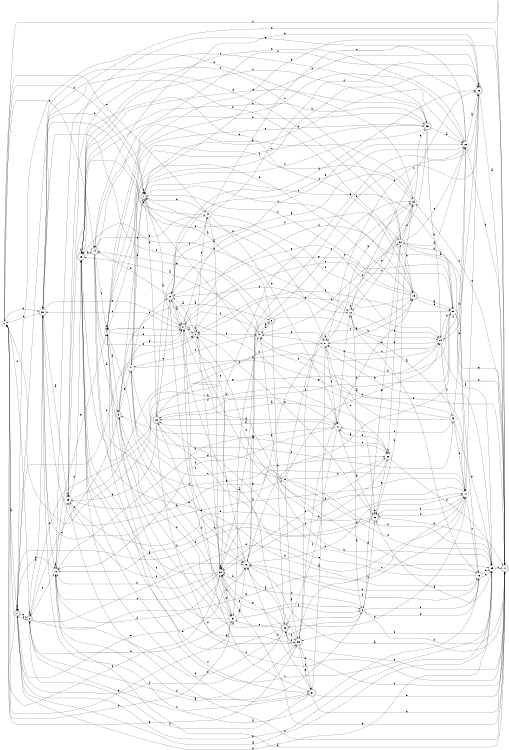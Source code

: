digraph n36_1 {
__start0 [label="" shape="none"];

rankdir=LR;
size="8,5";

s0 [style="filled", color="black", fillcolor="white" shape="circle", label="0"];
s1 [style="rounded,filled", color="black", fillcolor="white" shape="doublecircle", label="1"];
s2 [style="rounded,filled", color="black", fillcolor="white" shape="doublecircle", label="2"];
s3 [style="filled", color="black", fillcolor="white" shape="circle", label="3"];
s4 [style="filled", color="black", fillcolor="white" shape="circle", label="4"];
s5 [style="rounded,filled", color="black", fillcolor="white" shape="doublecircle", label="5"];
s6 [style="rounded,filled", color="black", fillcolor="white" shape="doublecircle", label="6"];
s7 [style="rounded,filled", color="black", fillcolor="white" shape="doublecircle", label="7"];
s8 [style="rounded,filled", color="black", fillcolor="white" shape="doublecircle", label="8"];
s9 [style="rounded,filled", color="black", fillcolor="white" shape="doublecircle", label="9"];
s10 [style="rounded,filled", color="black", fillcolor="white" shape="doublecircle", label="10"];
s11 [style="filled", color="black", fillcolor="white" shape="circle", label="11"];
s12 [style="filled", color="black", fillcolor="white" shape="circle", label="12"];
s13 [style="rounded,filled", color="black", fillcolor="white" shape="doublecircle", label="13"];
s14 [style="rounded,filled", color="black", fillcolor="white" shape="doublecircle", label="14"];
s15 [style="filled", color="black", fillcolor="white" shape="circle", label="15"];
s16 [style="rounded,filled", color="black", fillcolor="white" shape="doublecircle", label="16"];
s17 [style="rounded,filled", color="black", fillcolor="white" shape="doublecircle", label="17"];
s18 [style="filled", color="black", fillcolor="white" shape="circle", label="18"];
s19 [style="rounded,filled", color="black", fillcolor="white" shape="doublecircle", label="19"];
s20 [style="filled", color="black", fillcolor="white" shape="circle", label="20"];
s21 [style="filled", color="black", fillcolor="white" shape="circle", label="21"];
s22 [style="filled", color="black", fillcolor="white" shape="circle", label="22"];
s23 [style="rounded,filled", color="black", fillcolor="white" shape="doublecircle", label="23"];
s24 [style="filled", color="black", fillcolor="white" shape="circle", label="24"];
s25 [style="filled", color="black", fillcolor="white" shape="circle", label="25"];
s26 [style="rounded,filled", color="black", fillcolor="white" shape="doublecircle", label="26"];
s27 [style="filled", color="black", fillcolor="white" shape="circle", label="27"];
s28 [style="rounded,filled", color="black", fillcolor="white" shape="doublecircle", label="28"];
s29 [style="filled", color="black", fillcolor="white" shape="circle", label="29"];
s30 [style="filled", color="black", fillcolor="white" shape="circle", label="30"];
s31 [style="filled", color="black", fillcolor="white" shape="circle", label="31"];
s32 [style="filled", color="black", fillcolor="white" shape="circle", label="32"];
s33 [style="rounded,filled", color="black", fillcolor="white" shape="doublecircle", label="33"];
s34 [style="filled", color="black", fillcolor="white" shape="circle", label="34"];
s35 [style="rounded,filled", color="black", fillcolor="white" shape="doublecircle", label="35"];
s36 [style="rounded,filled", color="black", fillcolor="white" shape="doublecircle", label="36"];
s37 [style="rounded,filled", color="black", fillcolor="white" shape="doublecircle", label="37"];
s38 [style="rounded,filled", color="black", fillcolor="white" shape="doublecircle", label="38"];
s39 [style="filled", color="black", fillcolor="white" shape="circle", label="39"];
s40 [style="filled", color="black", fillcolor="white" shape="circle", label="40"];
s41 [style="filled", color="black", fillcolor="white" shape="circle", label="41"];
s42 [style="filled", color="black", fillcolor="white" shape="circle", label="42"];
s43 [style="filled", color="black", fillcolor="white" shape="circle", label="43"];
s44 [style="filled", color="black", fillcolor="white" shape="circle", label="44"];
s0 -> s1 [label="a"];
s0 -> s33 [label="b"];
s0 -> s14 [label="c"];
s0 -> s31 [label="d"];
s0 -> s44 [label="e"];
s0 -> s17 [label="f"];
s0 -> s36 [label="g"];
s1 -> s1 [label="a"];
s1 -> s2 [label="b"];
s1 -> s35 [label="c"];
s1 -> s9 [label="d"];
s1 -> s16 [label="e"];
s1 -> s2 [label="f"];
s1 -> s25 [label="g"];
s2 -> s3 [label="a"];
s2 -> s33 [label="b"];
s2 -> s2 [label="c"];
s2 -> s11 [label="d"];
s2 -> s18 [label="e"];
s2 -> s0 [label="f"];
s2 -> s11 [label="g"];
s3 -> s4 [label="a"];
s3 -> s26 [label="b"];
s3 -> s15 [label="c"];
s3 -> s30 [label="d"];
s3 -> s18 [label="e"];
s3 -> s17 [label="f"];
s3 -> s15 [label="g"];
s4 -> s5 [label="a"];
s4 -> s16 [label="b"];
s4 -> s22 [label="c"];
s4 -> s8 [label="d"];
s4 -> s4 [label="e"];
s4 -> s8 [label="f"];
s4 -> s23 [label="g"];
s5 -> s6 [label="a"];
s5 -> s31 [label="b"];
s5 -> s35 [label="c"];
s5 -> s2 [label="d"];
s5 -> s41 [label="e"];
s5 -> s3 [label="f"];
s5 -> s8 [label="g"];
s6 -> s7 [label="a"];
s6 -> s38 [label="b"];
s6 -> s34 [label="c"];
s6 -> s40 [label="d"];
s6 -> s30 [label="e"];
s6 -> s33 [label="f"];
s6 -> s24 [label="g"];
s7 -> s8 [label="a"];
s7 -> s23 [label="b"];
s7 -> s19 [label="c"];
s7 -> s0 [label="d"];
s7 -> s41 [label="e"];
s7 -> s7 [label="f"];
s7 -> s28 [label="g"];
s8 -> s9 [label="a"];
s8 -> s27 [label="b"];
s8 -> s33 [label="c"];
s8 -> s20 [label="d"];
s8 -> s22 [label="e"];
s8 -> s37 [label="f"];
s8 -> s20 [label="g"];
s9 -> s10 [label="a"];
s9 -> s9 [label="b"];
s9 -> s20 [label="c"];
s9 -> s30 [label="d"];
s9 -> s44 [label="e"];
s9 -> s40 [label="f"];
s9 -> s26 [label="g"];
s10 -> s8 [label="a"];
s10 -> s11 [label="b"];
s10 -> s44 [label="c"];
s10 -> s31 [label="d"];
s10 -> s14 [label="e"];
s10 -> s32 [label="f"];
s10 -> s12 [label="g"];
s11 -> s12 [label="a"];
s11 -> s26 [label="b"];
s11 -> s15 [label="c"];
s11 -> s26 [label="d"];
s11 -> s23 [label="e"];
s11 -> s8 [label="f"];
s11 -> s38 [label="g"];
s12 -> s3 [label="a"];
s12 -> s13 [label="b"];
s12 -> s23 [label="c"];
s12 -> s12 [label="d"];
s12 -> s34 [label="e"];
s12 -> s15 [label="f"];
s12 -> s24 [label="g"];
s13 -> s14 [label="a"];
s13 -> s35 [label="b"];
s13 -> s25 [label="c"];
s13 -> s37 [label="d"];
s13 -> s35 [label="e"];
s13 -> s13 [label="f"];
s13 -> s27 [label="g"];
s14 -> s5 [label="a"];
s14 -> s15 [label="b"];
s14 -> s4 [label="c"];
s14 -> s42 [label="d"];
s14 -> s44 [label="e"];
s14 -> s9 [label="f"];
s14 -> s34 [label="g"];
s15 -> s2 [label="a"];
s15 -> s16 [label="b"];
s15 -> s25 [label="c"];
s15 -> s25 [label="d"];
s15 -> s28 [label="e"];
s15 -> s16 [label="f"];
s15 -> s40 [label="g"];
s16 -> s17 [label="a"];
s16 -> s30 [label="b"];
s16 -> s34 [label="c"];
s16 -> s11 [label="d"];
s16 -> s40 [label="e"];
s16 -> s28 [label="f"];
s16 -> s9 [label="g"];
s17 -> s18 [label="a"];
s17 -> s34 [label="b"];
s17 -> s38 [label="c"];
s17 -> s39 [label="d"];
s17 -> s33 [label="e"];
s17 -> s4 [label="f"];
s17 -> s30 [label="g"];
s18 -> s18 [label="a"];
s18 -> s19 [label="b"];
s18 -> s39 [label="c"];
s18 -> s36 [label="d"];
s18 -> s1 [label="e"];
s18 -> s30 [label="f"];
s18 -> s4 [label="g"];
s19 -> s20 [label="a"];
s19 -> s39 [label="b"];
s19 -> s9 [label="c"];
s19 -> s4 [label="d"];
s19 -> s10 [label="e"];
s19 -> s7 [label="f"];
s19 -> s20 [label="g"];
s20 -> s16 [label="a"];
s20 -> s21 [label="b"];
s20 -> s7 [label="c"];
s20 -> s28 [label="d"];
s20 -> s17 [label="e"];
s20 -> s9 [label="f"];
s20 -> s17 [label="g"];
s21 -> s21 [label="a"];
s21 -> s19 [label="b"];
s21 -> s22 [label="c"];
s21 -> s7 [label="d"];
s21 -> s26 [label="e"];
s21 -> s27 [label="f"];
s21 -> s30 [label="g"];
s22 -> s23 [label="a"];
s22 -> s17 [label="b"];
s22 -> s10 [label="c"];
s22 -> s32 [label="d"];
s22 -> s13 [label="e"];
s22 -> s14 [label="f"];
s22 -> s39 [label="g"];
s23 -> s17 [label="a"];
s23 -> s24 [label="b"];
s23 -> s23 [label="c"];
s23 -> s7 [label="d"];
s23 -> s14 [label="e"];
s23 -> s31 [label="f"];
s23 -> s30 [label="g"];
s24 -> s25 [label="a"];
s24 -> s20 [label="b"];
s24 -> s21 [label="c"];
s24 -> s22 [label="d"];
s24 -> s21 [label="e"];
s24 -> s43 [label="f"];
s24 -> s2 [label="g"];
s25 -> s1 [label="a"];
s25 -> s9 [label="b"];
s25 -> s17 [label="c"];
s25 -> s1 [label="d"];
s25 -> s26 [label="e"];
s25 -> s36 [label="f"];
s25 -> s40 [label="g"];
s26 -> s27 [label="a"];
s26 -> s39 [label="b"];
s26 -> s18 [label="c"];
s26 -> s25 [label="d"];
s26 -> s26 [label="e"];
s26 -> s1 [label="f"];
s26 -> s29 [label="g"];
s27 -> s28 [label="a"];
s27 -> s18 [label="b"];
s27 -> s38 [label="c"];
s27 -> s28 [label="d"];
s27 -> s29 [label="e"];
s27 -> s18 [label="f"];
s27 -> s12 [label="g"];
s28 -> s29 [label="a"];
s28 -> s25 [label="b"];
s28 -> s21 [label="c"];
s28 -> s39 [label="d"];
s28 -> s10 [label="e"];
s28 -> s23 [label="f"];
s28 -> s36 [label="g"];
s29 -> s5 [label="a"];
s29 -> s29 [label="b"];
s29 -> s30 [label="c"];
s29 -> s27 [label="d"];
s29 -> s30 [label="e"];
s29 -> s17 [label="f"];
s29 -> s32 [label="g"];
s30 -> s13 [label="a"];
s30 -> s18 [label="b"];
s30 -> s31 [label="c"];
s30 -> s0 [label="d"];
s30 -> s18 [label="e"];
s30 -> s10 [label="f"];
s30 -> s30 [label="g"];
s31 -> s16 [label="a"];
s31 -> s2 [label="b"];
s31 -> s13 [label="c"];
s31 -> s3 [label="d"];
s31 -> s30 [label="e"];
s31 -> s5 [label="f"];
s31 -> s0 [label="g"];
s32 -> s15 [label="a"];
s32 -> s33 [label="b"];
s32 -> s19 [label="c"];
s32 -> s11 [label="d"];
s32 -> s22 [label="e"];
s32 -> s34 [label="f"];
s32 -> s3 [label="g"];
s33 -> s11 [label="a"];
s33 -> s7 [label="b"];
s33 -> s8 [label="c"];
s33 -> s12 [label="d"];
s33 -> s18 [label="e"];
s33 -> s0 [label="f"];
s33 -> s11 [label="g"];
s34 -> s10 [label="a"];
s34 -> s26 [label="b"];
s34 -> s12 [label="c"];
s34 -> s4 [label="d"];
s34 -> s35 [label="e"];
s34 -> s1 [label="f"];
s34 -> s21 [label="g"];
s35 -> s22 [label="a"];
s35 -> s13 [label="b"];
s35 -> s7 [label="c"];
s35 -> s36 [label="d"];
s35 -> s4 [label="e"];
s35 -> s13 [label="f"];
s35 -> s24 [label="g"];
s36 -> s8 [label="a"];
s36 -> s19 [label="b"];
s36 -> s11 [label="c"];
s36 -> s5 [label="d"];
s36 -> s37 [label="e"];
s36 -> s38 [label="f"];
s36 -> s37 [label="g"];
s37 -> s21 [label="a"];
s37 -> s16 [label="b"];
s37 -> s33 [label="c"];
s37 -> s2 [label="d"];
s37 -> s17 [label="e"];
s37 -> s4 [label="f"];
s37 -> s17 [label="g"];
s38 -> s16 [label="a"];
s38 -> s13 [label="b"];
s38 -> s31 [label="c"];
s38 -> s1 [label="d"];
s38 -> s17 [label="e"];
s38 -> s36 [label="f"];
s38 -> s30 [label="g"];
s39 -> s33 [label="a"];
s39 -> s24 [label="b"];
s39 -> s39 [label="c"];
s39 -> s13 [label="d"];
s39 -> s32 [label="e"];
s39 -> s16 [label="f"];
s39 -> s29 [label="g"];
s40 -> s13 [label="a"];
s40 -> s21 [label="b"];
s40 -> s41 [label="c"];
s40 -> s32 [label="d"];
s40 -> s14 [label="e"];
s40 -> s8 [label="f"];
s40 -> s6 [label="g"];
s41 -> s7 [label="a"];
s41 -> s22 [label="b"];
s41 -> s42 [label="c"];
s41 -> s16 [label="d"];
s41 -> s10 [label="e"];
s41 -> s43 [label="f"];
s41 -> s17 [label="g"];
s42 -> s36 [label="a"];
s42 -> s24 [label="b"];
s42 -> s29 [label="c"];
s42 -> s25 [label="d"];
s42 -> s25 [label="e"];
s42 -> s19 [label="f"];
s42 -> s41 [label="g"];
s43 -> s40 [label="a"];
s43 -> s22 [label="b"];
s43 -> s27 [label="c"];
s43 -> s0 [label="d"];
s43 -> s11 [label="e"];
s43 -> s7 [label="f"];
s43 -> s25 [label="g"];
s44 -> s30 [label="a"];
s44 -> s7 [label="b"];
s44 -> s17 [label="c"];
s44 -> s24 [label="d"];
s44 -> s27 [label="e"];
s44 -> s23 [label="f"];
s44 -> s13 [label="g"];

}
